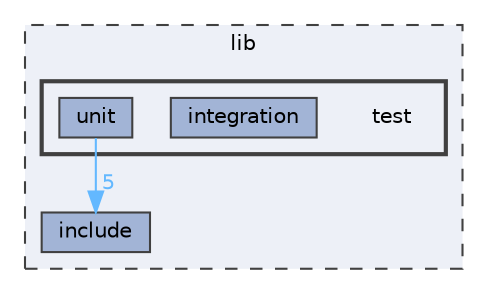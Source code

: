 digraph "lib/test"
{
 // LATEX_PDF_SIZE
  bgcolor="transparent";
  edge [fontname=Helvetica,fontsize=10,labelfontname=Helvetica,labelfontsize=10];
  node [fontname=Helvetica,fontsize=10,shape=box,height=0.2,width=0.4];
  compound=true
  subgraph clusterdir_97aefd0d527b934f1d99a682da8fe6a9 {
    graph [ bgcolor="#edf0f7", pencolor="grey25", label="lib", fontname=Helvetica,fontsize=10 style="filled,dashed", URL="dir_97aefd0d527b934f1d99a682da8fe6a9.html",tooltip=""]
  dir_5a30104352ef4255dc24354b02eb2d20 [label="include", fillcolor="#a2b4d6", color="grey25", style="filled", URL="dir_5a30104352ef4255dc24354b02eb2d20.html",tooltip=""];
  subgraph clusterdir_8b9db0be09d875f52c8b0c21d8fe276e {
    graph [ bgcolor="#edf0f7", pencolor="grey25", label="", fontname=Helvetica,fontsize=10 style="filled,bold", URL="dir_8b9db0be09d875f52c8b0c21d8fe276e.html",tooltip=""]
    dir_8b9db0be09d875f52c8b0c21d8fe276e [shape=plaintext, label="test"];
  dir_69b209759d15eaef571a58c866593d87 [label="integration", fillcolor="#a2b4d6", color="grey25", style="filled", URL="dir_69b209759d15eaef571a58c866593d87.html",tooltip=""];
  dir_1d8a450f4418ccf4fbac9a45b80761f7 [label="unit", fillcolor="#a2b4d6", color="grey25", style="filled", URL="dir_1d8a450f4418ccf4fbac9a45b80761f7.html",tooltip=""];
  }
  }
  dir_1d8a450f4418ccf4fbac9a45b80761f7->dir_5a30104352ef4255dc24354b02eb2d20 [headlabel="5", labeldistance=1.5 headhref="dir_000021_000011.html" href="dir_000021_000011.html" color="steelblue1" fontcolor="steelblue1"];
}
